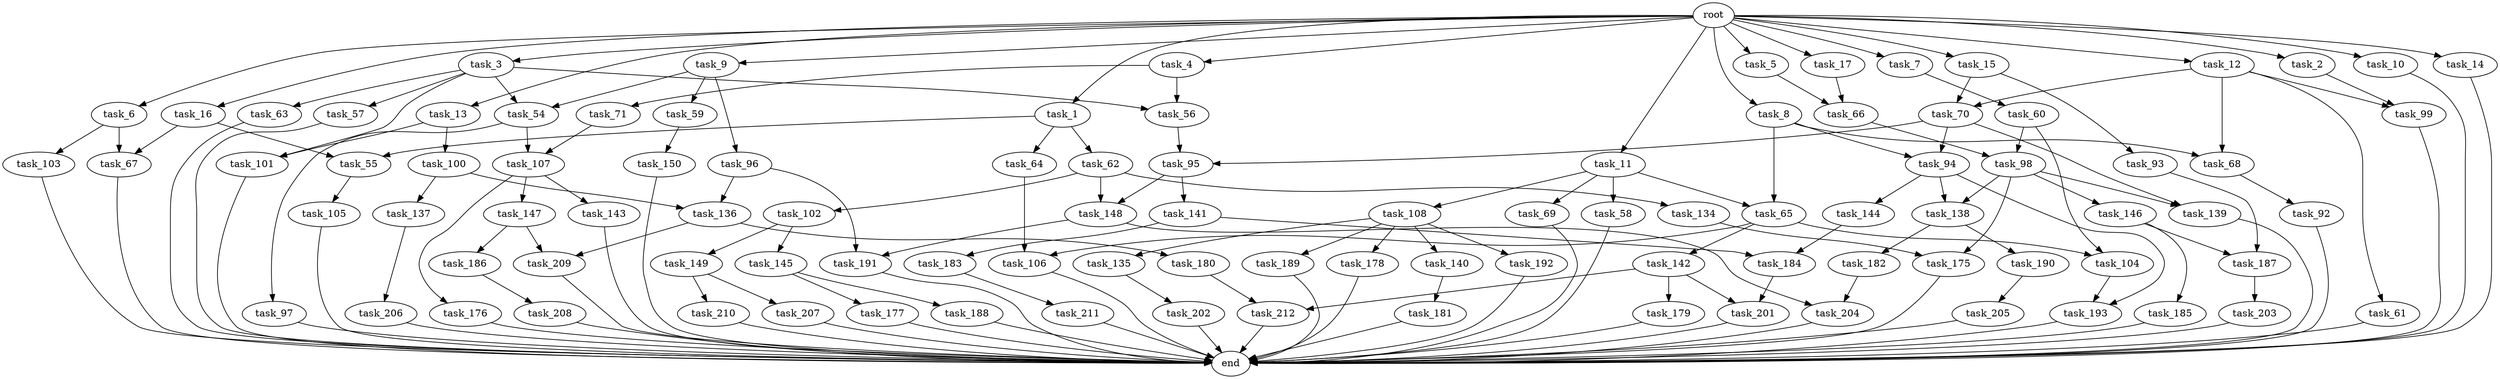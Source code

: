 digraph G {
  task_144 [size="6957847019.520000"];
  task_140 [size="4209067950.080000"];
  task_177 [size="3092376453.120000"];
  task_103 [size="2147483648.000000"];
  task_101 [size="6356551598.080000"];
  task_108 [size="773094113.280000"];
  task_191 [size="2920577761.280000"];
  task_207 [size="1374389534.720000"];
  task_15 [size="10.240000"];
  task_93 [size="773094113.280000"];
  task_3 [size="10.240000"];
  task_105 [size="6957847019.520000"];
  task_190 [size="5497558138.880000"];
  task_209 [size="11682311045.120001"];
  task_210 [size="1374389534.720000"];
  task_179 [size="8589934592.000000"];
  task_16 [size="10.240000"];
  task_68 [size="5583457484.800000"];
  task_61 [size="4209067950.080000"];
  task_1 [size="10.240000"];
  task_185 [size="1374389534.720000"];
  task_98 [size="14087492730.880001"];
  task_11 [size="10.240000"];
  task_100 [size="2147483648.000000"];
  task_62 [size="8589934592.000000"];
  task_107 [size="5239860101.120000"];
  task_2 [size="10.240000"];
  task_139 [size="1116691496.960000"];
  task_10 [size="10.240000"];
  task_138 [size="7730941132.800000"];
  task_66 [size="10737418240.000000"];
  task_187 [size="5583457484.800000"];
  task_211 [size="4209067950.080000"];
  task_141 [size="1374389534.720000"];
  task_184 [size="6356551598.080000"];
  task_178 [size="4209067950.080000"];
  task_17 [size="10.240000"];
  task_147 [size="343597383.680000"];
  task_136 [size="7730941132.800000"];
  task_67 [size="5239860101.120000"];
  task_150 [size="4209067950.080000"];
  task_203 [size="773094113.280000"];
  task_106 [size="9706626088.960001"];
  task_13 [size="10.240000"];
  task_146 [size="773094113.280000"];
  task_59 [size="343597383.680000"];
  task_149 [size="773094113.280000"];
  task_104 [size="12799002542.080000"];
  task_9 [size="10.240000"];
  task_64 [size="8589934592.000000"];
  task_148 [size="3521873182.720000"];
  task_186 [size="3092376453.120000"];
  task_99 [size="9706626088.960001"];
  task_192 [size="4209067950.080000"];
  task_202 [size="4209067950.080000"];
  task_58 [size="773094113.280000"];
  task_69 [size="773094113.280000"];
  task_57 [size="4209067950.080000"];
  task_201 [size="17179869184.000000"];
  task_65 [size="2147483648.000000"];
  task_212 [size="17179869184.000000"];
  task_97 [size="2147483648.000000"];
  task_92 [size="6957847019.520000"];
  task_206 [size="3092376453.120000"];
  task_12 [size="10.240000"];
  task_193 [size="10050223472.639999"];
  task_96 [size="343597383.680000"];
  task_145 [size="773094113.280000"];
  task_182 [size="5497558138.880000"];
  task_180 [size="8589934592.000000"];
  task_55 [size="11682311045.120001"];
  task_5 [size="10.240000"];
  task_189 [size="4209067950.080000"];
  task_183 [size="2147483648.000000"];
  task_8 [size="10.240000"];
  task_56 [size="11166914969.600000"];
  task_137 [size="6957847019.520000"];
  task_188 [size="3092376453.120000"];
  task_14 [size="10.240000"];
  task_4 [size="10.240000"];
  task_94 [size="1717986918.400000"];
  task_142 [size="4209067950.080000"];
  task_54 [size="4552665333.760000"];
  task_175 [size="1116691496.960000"];
  root [size="0.000000"];
  task_102 [size="2147483648.000000"];
  task_135 [size="4209067950.080000"];
  task_181 [size="2147483648.000000"];
  task_60 [size="5497558138.880000"];
  task_70 [size="4982162063.360000"];
  task_95 [size="687194767.360000"];
  task_6 [size="10.240000"];
  task_176 [size="343597383.680000"];
  task_208 [size="4209067950.080000"];
  task_134 [size="2147483648.000000"];
  task_143 [size="343597383.680000"];
  task_205 [size="8589934592.000000"];
  end [size="0.000000"];
  task_204 [size="5239860101.120000"];
  task_63 [size="4209067950.080000"];
  task_7 [size="10.240000"];
  task_71 [size="6957847019.520000"];

  task_144 -> task_184 [size="411041792.000000"];
  task_140 -> task_181 [size="209715200.000000"];
  task_177 -> end [size="1.000000"];
  task_103 -> end [size="1.000000"];
  task_101 -> end [size="1.000000"];
  task_108 -> task_178 [size="411041792.000000"];
  task_108 -> task_135 [size="411041792.000000"];
  task_108 -> task_189 [size="411041792.000000"];
  task_108 -> task_140 [size="411041792.000000"];
  task_108 -> task_192 [size="411041792.000000"];
  task_191 -> end [size="1.000000"];
  task_207 -> end [size="1.000000"];
  task_15 -> task_93 [size="75497472.000000"];
  task_15 -> task_70 [size="75497472.000000"];
  task_93 -> task_187 [size="411041792.000000"];
  task_3 -> task_101 [size="411041792.000000"];
  task_3 -> task_56 [size="411041792.000000"];
  task_3 -> task_54 [size="411041792.000000"];
  task_3 -> task_57 [size="411041792.000000"];
  task_3 -> task_63 [size="411041792.000000"];
  task_105 -> end [size="1.000000"];
  task_190 -> task_205 [size="838860800.000000"];
  task_209 -> end [size="1.000000"];
  task_210 -> end [size="1.000000"];
  task_179 -> end [size="1.000000"];
  task_16 -> task_55 [size="301989888.000000"];
  task_16 -> task_67 [size="301989888.000000"];
  task_68 -> task_92 [size="679477248.000000"];
  task_61 -> end [size="1.000000"];
  task_1 -> task_62 [size="838860800.000000"];
  task_1 -> task_55 [size="838860800.000000"];
  task_1 -> task_64 [size="838860800.000000"];
  task_185 -> end [size="1.000000"];
  task_98 -> task_138 [size="75497472.000000"];
  task_98 -> task_139 [size="75497472.000000"];
  task_98 -> task_175 [size="75497472.000000"];
  task_98 -> task_146 [size="75497472.000000"];
  task_11 -> task_69 [size="75497472.000000"];
  task_11 -> task_58 [size="75497472.000000"];
  task_11 -> task_65 [size="75497472.000000"];
  task_11 -> task_108 [size="75497472.000000"];
  task_100 -> task_136 [size="679477248.000000"];
  task_100 -> task_137 [size="679477248.000000"];
  task_62 -> task_134 [size="209715200.000000"];
  task_62 -> task_148 [size="209715200.000000"];
  task_62 -> task_102 [size="209715200.000000"];
  task_107 -> task_176 [size="33554432.000000"];
  task_107 -> task_143 [size="33554432.000000"];
  task_107 -> task_147 [size="33554432.000000"];
  task_2 -> task_99 [size="536870912.000000"];
  task_139 -> end [size="1.000000"];
  task_10 -> end [size="1.000000"];
  task_138 -> task_190 [size="536870912.000000"];
  task_138 -> task_182 [size="536870912.000000"];
  task_66 -> task_98 [size="536870912.000000"];
  task_187 -> task_203 [size="75497472.000000"];
  task_211 -> end [size="1.000000"];
  task_141 -> task_183 [size="209715200.000000"];
  task_141 -> task_184 [size="209715200.000000"];
  task_184 -> task_201 [size="838860800.000000"];
  task_178 -> end [size="1.000000"];
  task_17 -> task_66 [size="209715200.000000"];
  task_147 -> task_209 [size="301989888.000000"];
  task_147 -> task_186 [size="301989888.000000"];
  task_136 -> task_180 [size="838860800.000000"];
  task_136 -> task_209 [size="838860800.000000"];
  task_67 -> end [size="1.000000"];
  task_150 -> end [size="1.000000"];
  task_203 -> end [size="1.000000"];
  task_106 -> end [size="1.000000"];
  task_13 -> task_101 [size="209715200.000000"];
  task_13 -> task_100 [size="209715200.000000"];
  task_146 -> task_187 [size="134217728.000000"];
  task_146 -> task_185 [size="134217728.000000"];
  task_59 -> task_150 [size="411041792.000000"];
  task_149 -> task_207 [size="134217728.000000"];
  task_149 -> task_210 [size="134217728.000000"];
  task_104 -> task_193 [size="301989888.000000"];
  task_9 -> task_96 [size="33554432.000000"];
  task_9 -> task_54 [size="33554432.000000"];
  task_9 -> task_59 [size="33554432.000000"];
  task_64 -> task_106 [size="536870912.000000"];
  task_148 -> task_204 [size="209715200.000000"];
  task_148 -> task_191 [size="209715200.000000"];
  task_186 -> task_208 [size="411041792.000000"];
  task_99 -> end [size="1.000000"];
  task_192 -> end [size="1.000000"];
  task_202 -> end [size="1.000000"];
  task_58 -> end [size="1.000000"];
  task_69 -> end [size="1.000000"];
  task_57 -> end [size="1.000000"];
  task_201 -> end [size="1.000000"];
  task_65 -> task_106 [size="411041792.000000"];
  task_65 -> task_104 [size="411041792.000000"];
  task_65 -> task_142 [size="411041792.000000"];
  task_212 -> end [size="1.000000"];
  task_97 -> end [size="1.000000"];
  task_92 -> end [size="1.000000"];
  task_206 -> end [size="1.000000"];
  task_12 -> task_61 [size="411041792.000000"];
  task_12 -> task_99 [size="411041792.000000"];
  task_12 -> task_70 [size="411041792.000000"];
  task_12 -> task_68 [size="411041792.000000"];
  task_193 -> end [size="1.000000"];
  task_96 -> task_136 [size="75497472.000000"];
  task_96 -> task_191 [size="75497472.000000"];
  task_145 -> task_188 [size="301989888.000000"];
  task_145 -> task_177 [size="301989888.000000"];
  task_182 -> task_204 [size="301989888.000000"];
  task_180 -> task_212 [size="838860800.000000"];
  task_55 -> task_105 [size="679477248.000000"];
  task_5 -> task_66 [size="838860800.000000"];
  task_189 -> end [size="1.000000"];
  task_183 -> task_211 [size="411041792.000000"];
  task_8 -> task_94 [size="134217728.000000"];
  task_8 -> task_65 [size="134217728.000000"];
  task_8 -> task_68 [size="134217728.000000"];
  task_56 -> task_95 [size="33554432.000000"];
  task_137 -> task_206 [size="301989888.000000"];
  task_188 -> end [size="1.000000"];
  task_14 -> end [size="1.000000"];
  task_4 -> task_56 [size="679477248.000000"];
  task_4 -> task_71 [size="679477248.000000"];
  task_94 -> task_193 [size="679477248.000000"];
  task_94 -> task_138 [size="679477248.000000"];
  task_94 -> task_144 [size="679477248.000000"];
  task_142 -> task_212 [size="838860800.000000"];
  task_142 -> task_179 [size="838860800.000000"];
  task_142 -> task_201 [size="838860800.000000"];
  task_54 -> task_97 [size="209715200.000000"];
  task_54 -> task_107 [size="209715200.000000"];
  task_175 -> end [size="1.000000"];
  root -> task_8 [size="1.000000"];
  root -> task_9 [size="1.000000"];
  root -> task_16 [size="1.000000"];
  root -> task_14 [size="1.000000"];
  root -> task_6 [size="1.000000"];
  root -> task_4 [size="1.000000"];
  root -> task_5 [size="1.000000"];
  root -> task_1 [size="1.000000"];
  root -> task_13 [size="1.000000"];
  root -> task_15 [size="1.000000"];
  root -> task_11 [size="1.000000"];
  root -> task_3 [size="1.000000"];
  root -> task_12 [size="1.000000"];
  root -> task_2 [size="1.000000"];
  root -> task_10 [size="1.000000"];
  root -> task_7 [size="1.000000"];
  root -> task_17 [size="1.000000"];
  task_102 -> task_145 [size="75497472.000000"];
  task_102 -> task_149 [size="75497472.000000"];
  task_135 -> task_202 [size="411041792.000000"];
  task_181 -> end [size="1.000000"];
  task_60 -> task_98 [size="838860800.000000"];
  task_60 -> task_104 [size="838860800.000000"];
  task_70 -> task_139 [size="33554432.000000"];
  task_70 -> task_95 [size="33554432.000000"];
  task_70 -> task_94 [size="33554432.000000"];
  task_95 -> task_141 [size="134217728.000000"];
  task_95 -> task_148 [size="134217728.000000"];
  task_6 -> task_103 [size="209715200.000000"];
  task_6 -> task_67 [size="209715200.000000"];
  task_176 -> end [size="1.000000"];
  task_208 -> end [size="1.000000"];
  task_134 -> task_175 [size="33554432.000000"];
  task_143 -> end [size="1.000000"];
  task_205 -> end [size="1.000000"];
  task_204 -> end [size="1.000000"];
  task_63 -> end [size="1.000000"];
  task_7 -> task_60 [size="536870912.000000"];
  task_71 -> task_107 [size="301989888.000000"];
}
